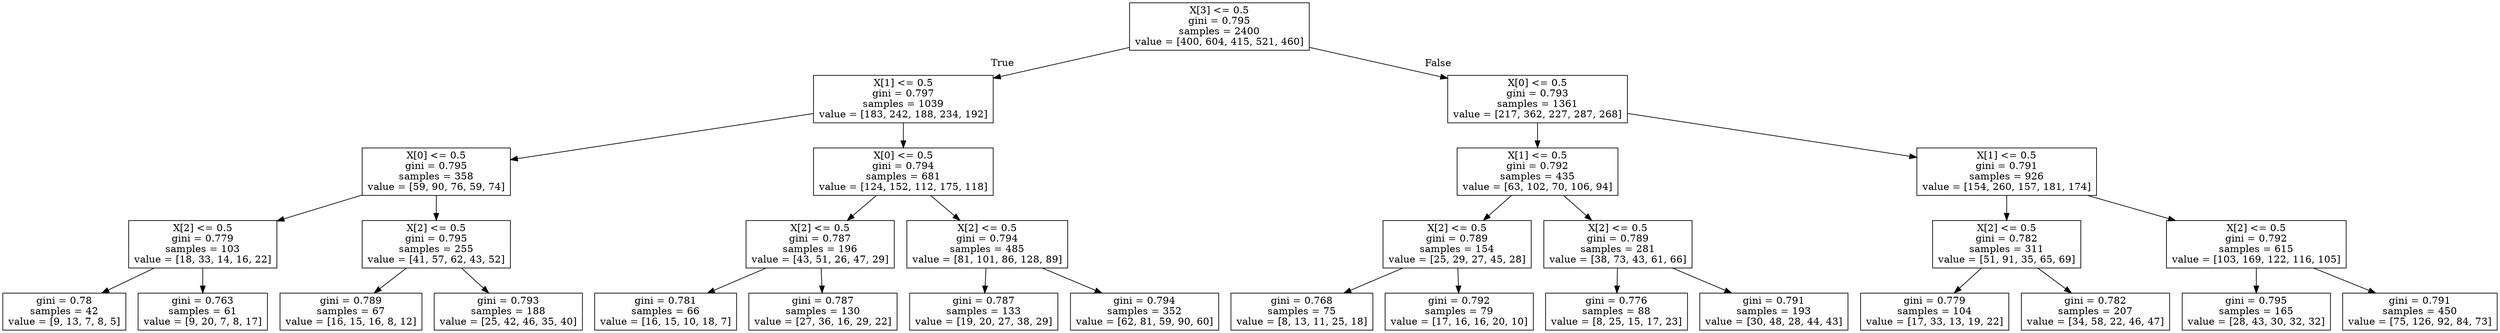 digraph Tree {
node [shape=box] ;
0 [label="X[3] <= 0.5\ngini = 0.795\nsamples = 2400\nvalue = [400, 604, 415, 521, 460]"] ;
1 [label="X[1] <= 0.5\ngini = 0.797\nsamples = 1039\nvalue = [183, 242, 188, 234, 192]"] ;
0 -> 1 [labeldistance=2.5, labelangle=45, headlabel="True"] ;
2 [label="X[0] <= 0.5\ngini = 0.795\nsamples = 358\nvalue = [59, 90, 76, 59, 74]"] ;
1 -> 2 ;
3 [label="X[2] <= 0.5\ngini = 0.779\nsamples = 103\nvalue = [18, 33, 14, 16, 22]"] ;
2 -> 3 ;
4 [label="gini = 0.78\nsamples = 42\nvalue = [9, 13, 7, 8, 5]"] ;
3 -> 4 ;
5 [label="gini = 0.763\nsamples = 61\nvalue = [9, 20, 7, 8, 17]"] ;
3 -> 5 ;
6 [label="X[2] <= 0.5\ngini = 0.795\nsamples = 255\nvalue = [41, 57, 62, 43, 52]"] ;
2 -> 6 ;
7 [label="gini = 0.789\nsamples = 67\nvalue = [16, 15, 16, 8, 12]"] ;
6 -> 7 ;
8 [label="gini = 0.793\nsamples = 188\nvalue = [25, 42, 46, 35, 40]"] ;
6 -> 8 ;
9 [label="X[0] <= 0.5\ngini = 0.794\nsamples = 681\nvalue = [124, 152, 112, 175, 118]"] ;
1 -> 9 ;
10 [label="X[2] <= 0.5\ngini = 0.787\nsamples = 196\nvalue = [43, 51, 26, 47, 29]"] ;
9 -> 10 ;
11 [label="gini = 0.781\nsamples = 66\nvalue = [16, 15, 10, 18, 7]"] ;
10 -> 11 ;
12 [label="gini = 0.787\nsamples = 130\nvalue = [27, 36, 16, 29, 22]"] ;
10 -> 12 ;
13 [label="X[2] <= 0.5\ngini = 0.794\nsamples = 485\nvalue = [81, 101, 86, 128, 89]"] ;
9 -> 13 ;
14 [label="gini = 0.787\nsamples = 133\nvalue = [19, 20, 27, 38, 29]"] ;
13 -> 14 ;
15 [label="gini = 0.794\nsamples = 352\nvalue = [62, 81, 59, 90, 60]"] ;
13 -> 15 ;
16 [label="X[0] <= 0.5\ngini = 0.793\nsamples = 1361\nvalue = [217, 362, 227, 287, 268]"] ;
0 -> 16 [labeldistance=2.5, labelangle=-45, headlabel="False"] ;
17 [label="X[1] <= 0.5\ngini = 0.792\nsamples = 435\nvalue = [63, 102, 70, 106, 94]"] ;
16 -> 17 ;
18 [label="X[2] <= 0.5\ngini = 0.789\nsamples = 154\nvalue = [25, 29, 27, 45, 28]"] ;
17 -> 18 ;
19 [label="gini = 0.768\nsamples = 75\nvalue = [8, 13, 11, 25, 18]"] ;
18 -> 19 ;
20 [label="gini = 0.792\nsamples = 79\nvalue = [17, 16, 16, 20, 10]"] ;
18 -> 20 ;
21 [label="X[2] <= 0.5\ngini = 0.789\nsamples = 281\nvalue = [38, 73, 43, 61, 66]"] ;
17 -> 21 ;
22 [label="gini = 0.776\nsamples = 88\nvalue = [8, 25, 15, 17, 23]"] ;
21 -> 22 ;
23 [label="gini = 0.791\nsamples = 193\nvalue = [30, 48, 28, 44, 43]"] ;
21 -> 23 ;
24 [label="X[1] <= 0.5\ngini = 0.791\nsamples = 926\nvalue = [154, 260, 157, 181, 174]"] ;
16 -> 24 ;
25 [label="X[2] <= 0.5\ngini = 0.782\nsamples = 311\nvalue = [51, 91, 35, 65, 69]"] ;
24 -> 25 ;
26 [label="gini = 0.779\nsamples = 104\nvalue = [17, 33, 13, 19, 22]"] ;
25 -> 26 ;
27 [label="gini = 0.782\nsamples = 207\nvalue = [34, 58, 22, 46, 47]"] ;
25 -> 27 ;
28 [label="X[2] <= 0.5\ngini = 0.792\nsamples = 615\nvalue = [103, 169, 122, 116, 105]"] ;
24 -> 28 ;
29 [label="gini = 0.795\nsamples = 165\nvalue = [28, 43, 30, 32, 32]"] ;
28 -> 29 ;
30 [label="gini = 0.791\nsamples = 450\nvalue = [75, 126, 92, 84, 73]"] ;
28 -> 30 ;
}